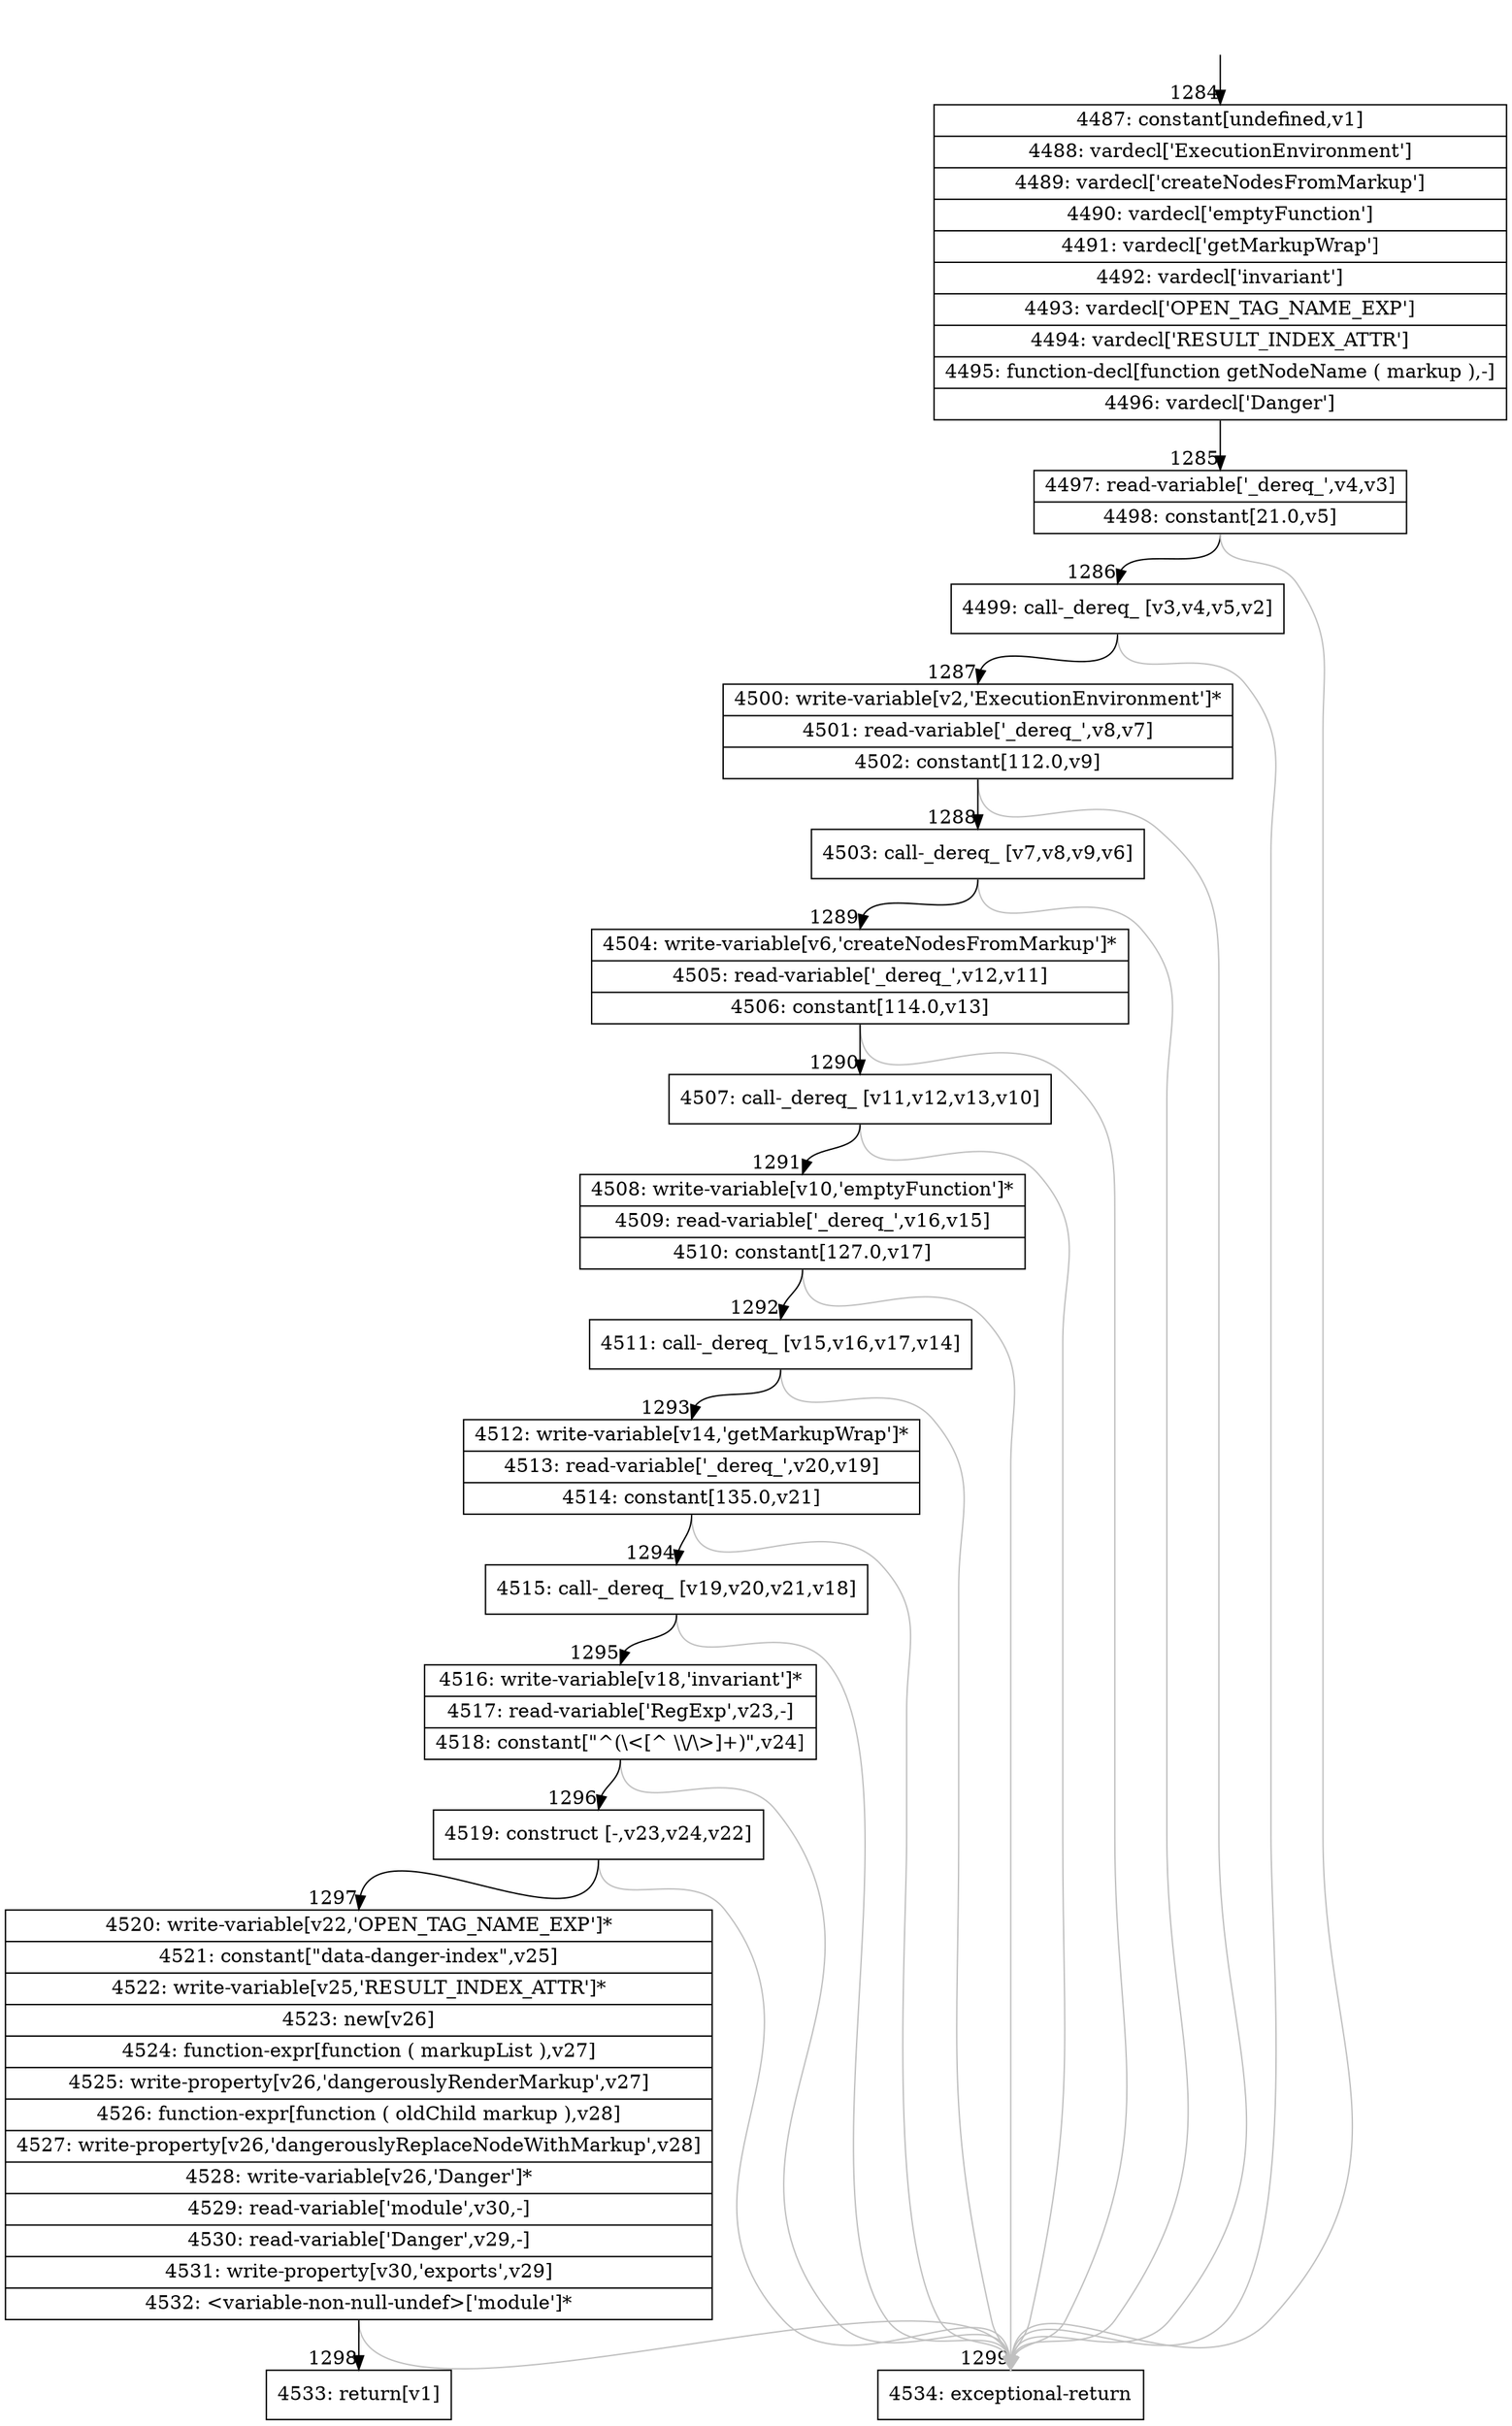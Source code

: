 digraph {
rankdir="TD"
BB_entry77[shape=none,label=""];
BB_entry77 -> BB1284 [tailport=s, headport=n, headlabel="    1284"]
BB1284 [shape=record label="{4487: constant[undefined,v1]|4488: vardecl['ExecutionEnvironment']|4489: vardecl['createNodesFromMarkup']|4490: vardecl['emptyFunction']|4491: vardecl['getMarkupWrap']|4492: vardecl['invariant']|4493: vardecl['OPEN_TAG_NAME_EXP']|4494: vardecl['RESULT_INDEX_ATTR']|4495: function-decl[function getNodeName ( markup ),-]|4496: vardecl['Danger']}" ] 
BB1284 -> BB1285 [tailport=s, headport=n, headlabel="      1285"]
BB1285 [shape=record label="{4497: read-variable['_dereq_',v4,v3]|4498: constant[21.0,v5]}" ] 
BB1285 -> BB1286 [tailport=s, headport=n, headlabel="      1286"]
BB1285 -> BB1299 [tailport=s, headport=n, color=gray, headlabel="      1299"]
BB1286 [shape=record label="{4499: call-_dereq_ [v3,v4,v5,v2]}" ] 
BB1286 -> BB1287 [tailport=s, headport=n, headlabel="      1287"]
BB1286 -> BB1299 [tailport=s, headport=n, color=gray]
BB1287 [shape=record label="{4500: write-variable[v2,'ExecutionEnvironment']*|4501: read-variable['_dereq_',v8,v7]|4502: constant[112.0,v9]}" ] 
BB1287 -> BB1288 [tailport=s, headport=n, headlabel="      1288"]
BB1287 -> BB1299 [tailport=s, headport=n, color=gray]
BB1288 [shape=record label="{4503: call-_dereq_ [v7,v8,v9,v6]}" ] 
BB1288 -> BB1289 [tailport=s, headport=n, headlabel="      1289"]
BB1288 -> BB1299 [tailport=s, headport=n, color=gray]
BB1289 [shape=record label="{4504: write-variable[v6,'createNodesFromMarkup']*|4505: read-variable['_dereq_',v12,v11]|4506: constant[114.0,v13]}" ] 
BB1289 -> BB1290 [tailport=s, headport=n, headlabel="      1290"]
BB1289 -> BB1299 [tailport=s, headport=n, color=gray]
BB1290 [shape=record label="{4507: call-_dereq_ [v11,v12,v13,v10]}" ] 
BB1290 -> BB1291 [tailport=s, headport=n, headlabel="      1291"]
BB1290 -> BB1299 [tailport=s, headport=n, color=gray]
BB1291 [shape=record label="{4508: write-variable[v10,'emptyFunction']*|4509: read-variable['_dereq_',v16,v15]|4510: constant[127.0,v17]}" ] 
BB1291 -> BB1292 [tailport=s, headport=n, headlabel="      1292"]
BB1291 -> BB1299 [tailport=s, headport=n, color=gray]
BB1292 [shape=record label="{4511: call-_dereq_ [v15,v16,v17,v14]}" ] 
BB1292 -> BB1293 [tailport=s, headport=n, headlabel="      1293"]
BB1292 -> BB1299 [tailport=s, headport=n, color=gray]
BB1293 [shape=record label="{4512: write-variable[v14,'getMarkupWrap']*|4513: read-variable['_dereq_',v20,v19]|4514: constant[135.0,v21]}" ] 
BB1293 -> BB1294 [tailport=s, headport=n, headlabel="      1294"]
BB1293 -> BB1299 [tailport=s, headport=n, color=gray]
BB1294 [shape=record label="{4515: call-_dereq_ [v19,v20,v21,v18]}" ] 
BB1294 -> BB1295 [tailport=s, headport=n, headlabel="      1295"]
BB1294 -> BB1299 [tailport=s, headport=n, color=gray]
BB1295 [shape=record label="{4516: write-variable[v18,'invariant']*|4517: read-variable['RegExp',v23,-]|4518: constant[\"^(\\\<[^ \\\\/\\\>]+)\",v24]}" ] 
BB1295 -> BB1296 [tailport=s, headport=n, headlabel="      1296"]
BB1295 -> BB1299 [tailport=s, headport=n, color=gray]
BB1296 [shape=record label="{4519: construct [-,v23,v24,v22]}" ] 
BB1296 -> BB1297 [tailport=s, headport=n, headlabel="      1297"]
BB1296 -> BB1299 [tailport=s, headport=n, color=gray]
BB1297 [shape=record label="{4520: write-variable[v22,'OPEN_TAG_NAME_EXP']*|4521: constant[\"data-danger-index\",v25]|4522: write-variable[v25,'RESULT_INDEX_ATTR']*|4523: new[v26]|4524: function-expr[function ( markupList ),v27]|4525: write-property[v26,'dangerouslyRenderMarkup',v27]|4526: function-expr[function ( oldChild markup ),v28]|4527: write-property[v26,'dangerouslyReplaceNodeWithMarkup',v28]|4528: write-variable[v26,'Danger']*|4529: read-variable['module',v30,-]|4530: read-variable['Danger',v29,-]|4531: write-property[v30,'exports',v29]|4532: \<variable-non-null-undef\>['module']*}" ] 
BB1297 -> BB1298 [tailport=s, headport=n, headlabel="      1298"]
BB1297 -> BB1299 [tailport=s, headport=n, color=gray]
BB1298 [shape=record label="{4533: return[v1]}" ] 
BB1299 [shape=record label="{4534: exceptional-return}" ] 
//#$~ 2292
}
